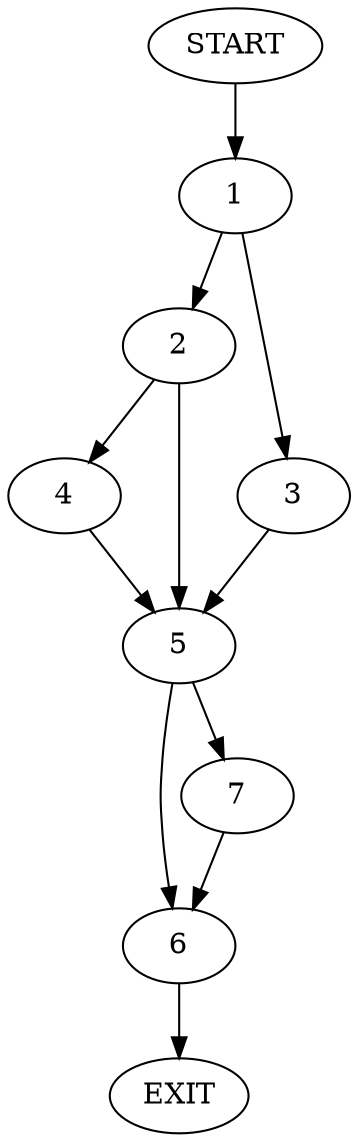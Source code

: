 digraph {
0 [label="START"]
8 [label="EXIT"]
0 -> 1
1 -> 2
1 -> 3
2 -> 4
2 -> 5
3 -> 5
5 -> 6
5 -> 7
4 -> 5
6 -> 8
7 -> 6
}
